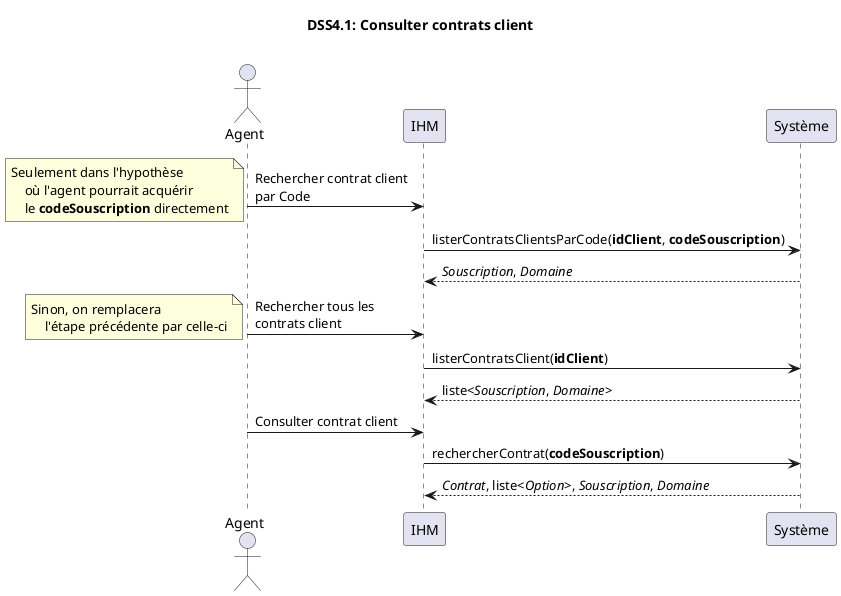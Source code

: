 @startuml

title DSS4.1: Consulter contrats client\n

actor Agent as A
participant IHM
participant Système


A -> IHM : Rechercher contrat client\npar Code
    note left : Seulement dans l'hypothèse\n\
    où l'agent pourrait acquérir\n\
    le **codeSouscription** directement
    IHM -> Système : listerContratsClientsParCode(**idClient**, **codeSouscription**)
    Système --> IHM : //Souscription//, //Domaine//


A -> IHM : Rechercher tous les\ncontrats client
    note left : Sinon, on remplacera\n\
    l'étape précédente par celle-ci
    IHM -> Système : listerContratsClient(**idClient**)
    Système --> IHM : liste<//Souscription//, //Domaine//>


A -> IHM : Consulter contrat client
    IHM -> Système : rechercherContrat(**codeSouscription**)
    Système --> IHM : //Contrat//, liste<//Option//>, //Souscription//, //Domaine//

@enduml